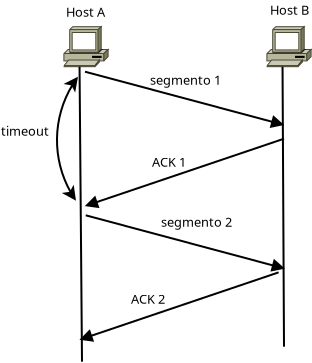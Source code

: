 <?xml version="1.0" encoding="UTF-8"?>
<dia:diagram xmlns:dia="http://www.lysator.liu.se/~alla/dia/">
  <dia:layer name="Fondo" visible="true" active="true">
    <dia:group>
      <dia:object type="Cisco - PC" version="1" id="O0">
        <dia:attribute name="obj_pos">
          <dia:point val="6.045,1.85"/>
        </dia:attribute>
        <dia:attribute name="obj_bb">
          <dia:rectangle val="6.044,1.849;8.256,3.851"/>
        </dia:attribute>
        <dia:attribute name="meta">
          <dia:composite type="dict"/>
        </dia:attribute>
        <dia:attribute name="elem_corner">
          <dia:point val="6.045,1.85"/>
        </dia:attribute>
        <dia:attribute name="elem_width">
          <dia:real val="2.21"/>
        </dia:attribute>
        <dia:attribute name="elem_height">
          <dia:real val="2"/>
        </dia:attribute>
        <dia:attribute name="line_width">
          <dia:real val="0.1"/>
        </dia:attribute>
        <dia:attribute name="line_colour">
          <dia:color val="#000000"/>
        </dia:attribute>
        <dia:attribute name="fill_colour">
          <dia:color val="#ffffff"/>
        </dia:attribute>
        <dia:attribute name="show_background">
          <dia:boolean val="true"/>
        </dia:attribute>
        <dia:attribute name="line_style">
          <dia:enum val="0"/>
          <dia:real val="1"/>
        </dia:attribute>
        <dia:attribute name="flip_horizontal">
          <dia:boolean val="false"/>
        </dia:attribute>
        <dia:attribute name="flip_vertical">
          <dia:boolean val="false"/>
        </dia:attribute>
        <dia:attribute name="subscale">
          <dia:real val="1"/>
        </dia:attribute>
      </dia:object>
      <dia:object type="Standard - Text" version="1" id="O1">
        <dia:attribute name="obj_pos">
          <dia:point val="6.15,1.35"/>
        </dia:attribute>
        <dia:attribute name="obj_bb">
          <dia:rectangle val="6.15,0.755;8.248,1.5"/>
        </dia:attribute>
        <dia:attribute name="text">
          <dia:composite type="text">
            <dia:attribute name="string">
              <dia:string>#Host A#</dia:string>
            </dia:attribute>
            <dia:attribute name="font">
              <dia:font family="sans" style="0" name="Helvetica"/>
            </dia:attribute>
            <dia:attribute name="height">
              <dia:real val="0.8"/>
            </dia:attribute>
            <dia:attribute name="pos">
              <dia:point val="6.15,1.35"/>
            </dia:attribute>
            <dia:attribute name="color">
              <dia:color val="#000000"/>
            </dia:attribute>
            <dia:attribute name="alignment">
              <dia:enum val="0"/>
            </dia:attribute>
          </dia:composite>
        </dia:attribute>
        <dia:attribute name="valign">
          <dia:enum val="3"/>
        </dia:attribute>
      </dia:object>
      <dia:object type="Cisco - PC" version="1" id="O2">
        <dia:attribute name="obj_pos">
          <dia:point val="16.195,1.85"/>
        </dia:attribute>
        <dia:attribute name="obj_bb">
          <dia:rectangle val="16.194,1.849;18.406,3.851"/>
        </dia:attribute>
        <dia:attribute name="meta">
          <dia:composite type="dict"/>
        </dia:attribute>
        <dia:attribute name="elem_corner">
          <dia:point val="16.195,1.85"/>
        </dia:attribute>
        <dia:attribute name="elem_width">
          <dia:real val="2.21"/>
        </dia:attribute>
        <dia:attribute name="elem_height">
          <dia:real val="2"/>
        </dia:attribute>
        <dia:attribute name="line_width">
          <dia:real val="0.1"/>
        </dia:attribute>
        <dia:attribute name="line_colour">
          <dia:color val="#000000"/>
        </dia:attribute>
        <dia:attribute name="fill_colour">
          <dia:color val="#ffffff"/>
        </dia:attribute>
        <dia:attribute name="show_background">
          <dia:boolean val="true"/>
        </dia:attribute>
        <dia:attribute name="line_style">
          <dia:enum val="0"/>
          <dia:real val="1"/>
        </dia:attribute>
        <dia:attribute name="flip_horizontal">
          <dia:boolean val="false"/>
        </dia:attribute>
        <dia:attribute name="flip_vertical">
          <dia:boolean val="false"/>
        </dia:attribute>
        <dia:attribute name="subscale">
          <dia:real val="1"/>
        </dia:attribute>
      </dia:object>
      <dia:object type="Standard - Text" version="1" id="O3">
        <dia:attribute name="obj_pos">
          <dia:point val="16.35,1.25"/>
        </dia:attribute>
        <dia:attribute name="obj_bb">
          <dia:rectangle val="16.35,0.655;18.45,1.4"/>
        </dia:attribute>
        <dia:attribute name="text">
          <dia:composite type="text">
            <dia:attribute name="string">
              <dia:string>#Host B#</dia:string>
            </dia:attribute>
            <dia:attribute name="font">
              <dia:font family="sans" style="0" name="Helvetica"/>
            </dia:attribute>
            <dia:attribute name="height">
              <dia:real val="0.8"/>
            </dia:attribute>
            <dia:attribute name="pos">
              <dia:point val="16.35,1.25"/>
            </dia:attribute>
            <dia:attribute name="color">
              <dia:color val="#000000"/>
            </dia:attribute>
            <dia:attribute name="alignment">
              <dia:enum val="0"/>
            </dia:attribute>
          </dia:composite>
        </dia:attribute>
        <dia:attribute name="valign">
          <dia:enum val="3"/>
        </dia:attribute>
      </dia:object>
      <dia:object type="Standard - Line" version="0" id="O4">
        <dia:attribute name="obj_pos">
          <dia:point val="6.827,3.85"/>
        </dia:attribute>
        <dia:attribute name="obj_bb">
          <dia:rectangle val="6.776,3.8;7.0,18.65"/>
        </dia:attribute>
        <dia:attribute name="conn_endpoints">
          <dia:point val="6.827,3.85"/>
          <dia:point val="6.95,18.6"/>
        </dia:attribute>
        <dia:attribute name="numcp">
          <dia:int val="1"/>
        </dia:attribute>
        <dia:connections>
          <dia:connection handle="0" to="O0" connection="5"/>
        </dia:connections>
      </dia:object>
      <dia:object type="Standard - Line" version="0" id="O5">
        <dia:attribute name="obj_pos">
          <dia:point val="16.977,3.85"/>
        </dia:attribute>
        <dia:attribute name="obj_bb">
          <dia:rectangle val="16.926,3.8;17.1,17.9"/>
        </dia:attribute>
        <dia:attribute name="conn_endpoints">
          <dia:point val="16.977,3.85"/>
          <dia:point val="17.05,17.85"/>
        </dia:attribute>
        <dia:attribute name="numcp">
          <dia:int val="1"/>
        </dia:attribute>
        <dia:connections>
          <dia:connection handle="0" to="O2" connection="5"/>
        </dia:connections>
      </dia:object>
      <dia:object type="Standard - Line" version="0" id="O6">
        <dia:attribute name="obj_pos">
          <dia:point val="7.1,4.1"/>
        </dia:attribute>
        <dia:attribute name="obj_bb">
          <dia:rectangle val="7.039,4.039;17.108,6.927"/>
        </dia:attribute>
        <dia:attribute name="conn_endpoints">
          <dia:point val="7.1,4.1"/>
          <dia:point val="17,6.75"/>
        </dia:attribute>
        <dia:attribute name="numcp">
          <dia:int val="1"/>
        </dia:attribute>
        <dia:attribute name="end_arrow">
          <dia:enum val="3"/>
        </dia:attribute>
        <dia:attribute name="end_arrow_length">
          <dia:real val="0.5"/>
        </dia:attribute>
        <dia:attribute name="end_arrow_width">
          <dia:real val="0.5"/>
        </dia:attribute>
      </dia:object>
      <dia:object type="Standard - Text" version="1" id="O7">
        <dia:attribute name="obj_pos">
          <dia:point val="10.35,4.75"/>
        </dia:attribute>
        <dia:attribute name="obj_bb">
          <dia:rectangle val="10.35,4.155;14.16,4.9"/>
        </dia:attribute>
        <dia:attribute name="text">
          <dia:composite type="text">
            <dia:attribute name="string">
              <dia:string>#segmento 1#</dia:string>
            </dia:attribute>
            <dia:attribute name="font">
              <dia:font family="sans" style="0" name="Helvetica"/>
            </dia:attribute>
            <dia:attribute name="height">
              <dia:real val="0.8"/>
            </dia:attribute>
            <dia:attribute name="pos">
              <dia:point val="10.35,4.75"/>
            </dia:attribute>
            <dia:attribute name="color">
              <dia:color val="#000000"/>
            </dia:attribute>
            <dia:attribute name="alignment">
              <dia:enum val="0"/>
            </dia:attribute>
          </dia:composite>
        </dia:attribute>
        <dia:attribute name="valign">
          <dia:enum val="3"/>
        </dia:attribute>
      </dia:object>
      <dia:object type="Standard - Line" version="0" id="O8">
        <dia:attribute name="obj_pos">
          <dia:point val="17.05,7.45"/>
        </dia:attribute>
        <dia:attribute name="obj_bb">
          <dia:rectangle val="7.044,7.387;17.113,10.94"/>
        </dia:attribute>
        <dia:attribute name="conn_endpoints">
          <dia:point val="17.05,7.45"/>
          <dia:point val="7.15,10.8"/>
        </dia:attribute>
        <dia:attribute name="numcp">
          <dia:int val="1"/>
        </dia:attribute>
        <dia:attribute name="end_arrow">
          <dia:enum val="3"/>
        </dia:attribute>
        <dia:attribute name="end_arrow_length">
          <dia:real val="0.5"/>
        </dia:attribute>
        <dia:attribute name="end_arrow_width">
          <dia:real val="0.5"/>
        </dia:attribute>
      </dia:object>
      <dia:object type="Standard - Text" version="1" id="O9">
        <dia:attribute name="obj_pos">
          <dia:point val="10.45,8.85"/>
        </dia:attribute>
        <dia:attribute name="obj_bb">
          <dia:rectangle val="10.45,8.236;12.374,9.037"/>
        </dia:attribute>
        <dia:attribute name="text">
          <dia:composite type="text">
            <dia:attribute name="string">
              <dia:string>#ACK 1#</dia:string>
            </dia:attribute>
            <dia:attribute name="font">
              <dia:font family="sans" style="0" name="Helvetica"/>
            </dia:attribute>
            <dia:attribute name="height">
              <dia:real val="0.8"/>
            </dia:attribute>
            <dia:attribute name="pos">
              <dia:point val="10.45,8.85"/>
            </dia:attribute>
            <dia:attribute name="color">
              <dia:color val="#000000"/>
            </dia:attribute>
            <dia:attribute name="alignment">
              <dia:enum val="0"/>
            </dia:attribute>
          </dia:composite>
        </dia:attribute>
        <dia:attribute name="valign">
          <dia:enum val="3"/>
        </dia:attribute>
      </dia:object>
      <dia:object type="Standard - Line" version="0" id="O10">
        <dia:attribute name="obj_pos">
          <dia:point val="7.136,11.281"/>
        </dia:attribute>
        <dia:attribute name="obj_bb">
          <dia:rectangle val="7.075,11.22;17.144,14.109"/>
        </dia:attribute>
        <dia:attribute name="conn_endpoints">
          <dia:point val="7.136,11.281"/>
          <dia:point val="17.036,13.931"/>
        </dia:attribute>
        <dia:attribute name="numcp">
          <dia:int val="1"/>
        </dia:attribute>
        <dia:attribute name="end_arrow">
          <dia:enum val="3"/>
        </dia:attribute>
        <dia:attribute name="end_arrow_length">
          <dia:real val="0.5"/>
        </dia:attribute>
        <dia:attribute name="end_arrow_width">
          <dia:real val="0.5"/>
        </dia:attribute>
      </dia:object>
      <dia:object type="Standard - Text" version="1" id="O11">
        <dia:attribute name="obj_pos">
          <dia:point val="10.9,11.85"/>
        </dia:attribute>
        <dia:attribute name="obj_bb">
          <dia:rectangle val="10.9,11.236;14.729,12.037"/>
        </dia:attribute>
        <dia:attribute name="text">
          <dia:composite type="text">
            <dia:attribute name="string">
              <dia:string>#segmento 2#</dia:string>
            </dia:attribute>
            <dia:attribute name="font">
              <dia:font family="sans" style="0" name="Helvetica"/>
            </dia:attribute>
            <dia:attribute name="height">
              <dia:real val="0.8"/>
            </dia:attribute>
            <dia:attribute name="pos">
              <dia:point val="10.9,11.85"/>
            </dia:attribute>
            <dia:attribute name="color">
              <dia:color val="#000000"/>
            </dia:attribute>
            <dia:attribute name="alignment">
              <dia:enum val="0"/>
            </dia:attribute>
          </dia:composite>
        </dia:attribute>
        <dia:attribute name="valign">
          <dia:enum val="3"/>
        </dia:attribute>
      </dia:object>
      <dia:object type="Standard - Line" version="0" id="O12">
        <dia:attribute name="obj_pos">
          <dia:point val="16.781,14.133"/>
        </dia:attribute>
        <dia:attribute name="obj_bb">
          <dia:rectangle val="6.775,14.07;16.844,17.623"/>
        </dia:attribute>
        <dia:attribute name="conn_endpoints">
          <dia:point val="16.781,14.133"/>
          <dia:point val="6.881,17.483"/>
        </dia:attribute>
        <dia:attribute name="numcp">
          <dia:int val="1"/>
        </dia:attribute>
        <dia:attribute name="end_arrow">
          <dia:enum val="3"/>
        </dia:attribute>
        <dia:attribute name="end_arrow_length">
          <dia:real val="0.5"/>
        </dia:attribute>
        <dia:attribute name="end_arrow_width">
          <dia:real val="0.5"/>
        </dia:attribute>
      </dia:object>
      <dia:object type="Standard - Text" version="1" id="O13">
        <dia:attribute name="obj_pos">
          <dia:point val="9.4,15.7"/>
        </dia:attribute>
        <dia:attribute name="obj_bb">
          <dia:rectangle val="9.4,15.105;11.305,15.85"/>
        </dia:attribute>
        <dia:attribute name="text">
          <dia:composite type="text">
            <dia:attribute name="string">
              <dia:string>#ACK 2#</dia:string>
            </dia:attribute>
            <dia:attribute name="font">
              <dia:font family="sans" style="0" name="Helvetica"/>
            </dia:attribute>
            <dia:attribute name="height">
              <dia:real val="0.8"/>
            </dia:attribute>
            <dia:attribute name="pos">
              <dia:point val="9.4,15.7"/>
            </dia:attribute>
            <dia:attribute name="color">
              <dia:color val="#000000"/>
            </dia:attribute>
            <dia:attribute name="alignment">
              <dia:enum val="0"/>
            </dia:attribute>
          </dia:composite>
        </dia:attribute>
        <dia:attribute name="valign">
          <dia:enum val="3"/>
        </dia:attribute>
      </dia:object>
      <dia:object type="Standard - Arc" version="0" id="O14">
        <dia:attribute name="obj_pos">
          <dia:point val="6.75,4.35"/>
        </dia:attribute>
        <dia:attribute name="obj_bb">
          <dia:rectangle val="5.649,4.299;6.801,10.601"/>
        </dia:attribute>
        <dia:attribute name="conn_endpoints">
          <dia:point val="6.75,4.35"/>
          <dia:point val="6.65,10.55"/>
        </dia:attribute>
        <dia:attribute name="curve_distance">
          <dia:real val="1"/>
        </dia:attribute>
        <dia:attribute name="line_width">
          <dia:real val="0.1"/>
        </dia:attribute>
        <dia:attribute name="start_arrow">
          <dia:enum val="22"/>
        </dia:attribute>
        <dia:attribute name="start_arrow_length">
          <dia:real val="0.5"/>
        </dia:attribute>
        <dia:attribute name="start_arrow_width">
          <dia:real val="0.5"/>
        </dia:attribute>
        <dia:attribute name="end_arrow">
          <dia:enum val="22"/>
        </dia:attribute>
        <dia:attribute name="end_arrow_length">
          <dia:real val="0.5"/>
        </dia:attribute>
        <dia:attribute name="end_arrow_width">
          <dia:real val="0.5"/>
        </dia:attribute>
      </dia:object>
      <dia:object type="Standard - Text" version="1" id="O15">
        <dia:attribute name="obj_pos">
          <dia:point val="2.9,7.3"/>
        </dia:attribute>
        <dia:attribute name="obj_bb">
          <dia:rectangle val="2.9,6.705;5.393,7.45"/>
        </dia:attribute>
        <dia:attribute name="text">
          <dia:composite type="text">
            <dia:attribute name="string">
              <dia:string>#timeout#</dia:string>
            </dia:attribute>
            <dia:attribute name="font">
              <dia:font family="sans" style="0" name="Helvetica"/>
            </dia:attribute>
            <dia:attribute name="height">
              <dia:real val="0.8"/>
            </dia:attribute>
            <dia:attribute name="pos">
              <dia:point val="2.9,7.3"/>
            </dia:attribute>
            <dia:attribute name="color">
              <dia:color val="#000000"/>
            </dia:attribute>
            <dia:attribute name="alignment">
              <dia:enum val="0"/>
            </dia:attribute>
          </dia:composite>
        </dia:attribute>
        <dia:attribute name="valign">
          <dia:enum val="3"/>
        </dia:attribute>
      </dia:object>
    </dia:group>
  </dia:layer>
</dia:diagram>
